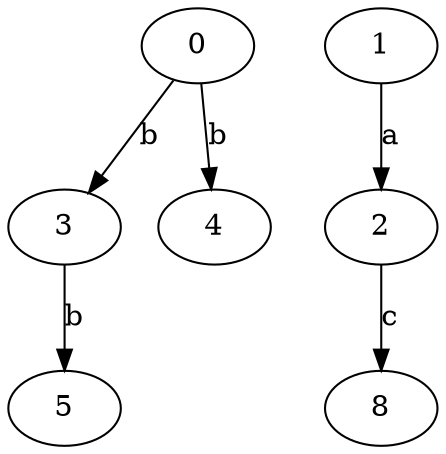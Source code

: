 strict digraph  {
0;
1;
2;
3;
4;
5;
8;
0 -> 3  [label=b];
0 -> 4  [label=b];
1 -> 2  [label=a];
2 -> 8  [label=c];
3 -> 5  [label=b];
}

